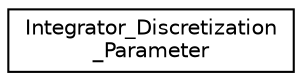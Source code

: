 digraph "Graphical Class Hierarchy"
{
  edge [fontname="Helvetica",fontsize="10",labelfontname="Helvetica",labelfontsize="10"];
  node [fontname="Helvetica",fontsize="10",shape=record];
  rankdir="LR";
  Node1 [label="Integrator_Discretization\l_Parameter",height=0.2,width=0.4,color="black", fillcolor="white", style="filled",URL="$classIntegrator__Discretization__Parameter.html",tooltip="Interface for integrators. "];
}
